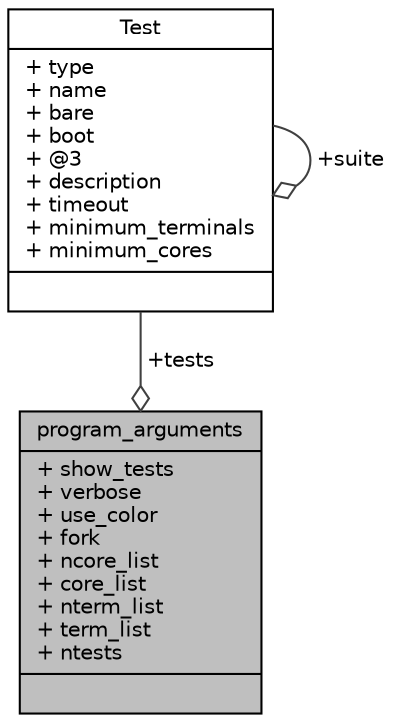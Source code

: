 digraph "program_arguments"
{
  edge [fontname="Helvetica",fontsize="10",labelfontname="Helvetica",labelfontsize="10"];
  node [fontname="Helvetica",fontsize="10",shape=record];
  Node1 [label="{program_arguments\n|+ show_tests\l+ verbose\l+ use_color\l+ fork\l+ ncore_list\l+ core_list\l+ nterm_list\l+ term_list\l+ ntests\l|}",height=0.2,width=0.4,color="black", fillcolor="grey75", style="filled", fontcolor="black"];
  Node2 -> Node1 [color="grey25",fontsize="10",style="solid",label=" +tests" ,arrowhead="odiamond"];
  Node2 [label="{Test\n|+ type\l+ name\l+ bare\l+ boot\l+ @3\l+ description\l+ timeout\l+ minimum_terminals\l+ minimum_cores\l|}",height=0.2,width=0.4,color="black", fillcolor="white", style="filled",URL="$structTest.html",tooltip="Test descriptor. "];
  Node2 -> Node2 [color="grey25",fontsize="10",style="solid",label=" +suite" ,arrowhead="odiamond"];
}
